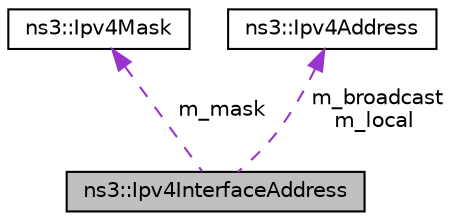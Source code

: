 digraph "ns3::Ipv4InterfaceAddress"
{
 // LATEX_PDF_SIZE
  edge [fontname="Helvetica",fontsize="10",labelfontname="Helvetica",labelfontsize="10"];
  node [fontname="Helvetica",fontsize="10",shape=record];
  Node1 [label="ns3::Ipv4InterfaceAddress",height=0.2,width=0.4,color="black", fillcolor="grey75", style="filled", fontcolor="black",tooltip="a class to store IPv4 address information on an interface"];
  Node2 -> Node1 [dir="back",color="darkorchid3",fontsize="10",style="dashed",label=" m_mask" ,fontname="Helvetica"];
  Node2 [label="ns3::Ipv4Mask",height=0.2,width=0.4,color="black", fillcolor="white", style="filled",URL="$classns3_1_1_ipv4_mask.html",tooltip="a class to represent an Ipv4 address mask"];
  Node3 -> Node1 [dir="back",color="darkorchid3",fontsize="10",style="dashed",label=" m_broadcast\nm_local" ,fontname="Helvetica"];
  Node3 [label="ns3::Ipv4Address",height=0.2,width=0.4,color="black", fillcolor="white", style="filled",URL="$classns3_1_1_ipv4_address.html",tooltip="Ipv4 addresses are stored in host order in this class."];
}
